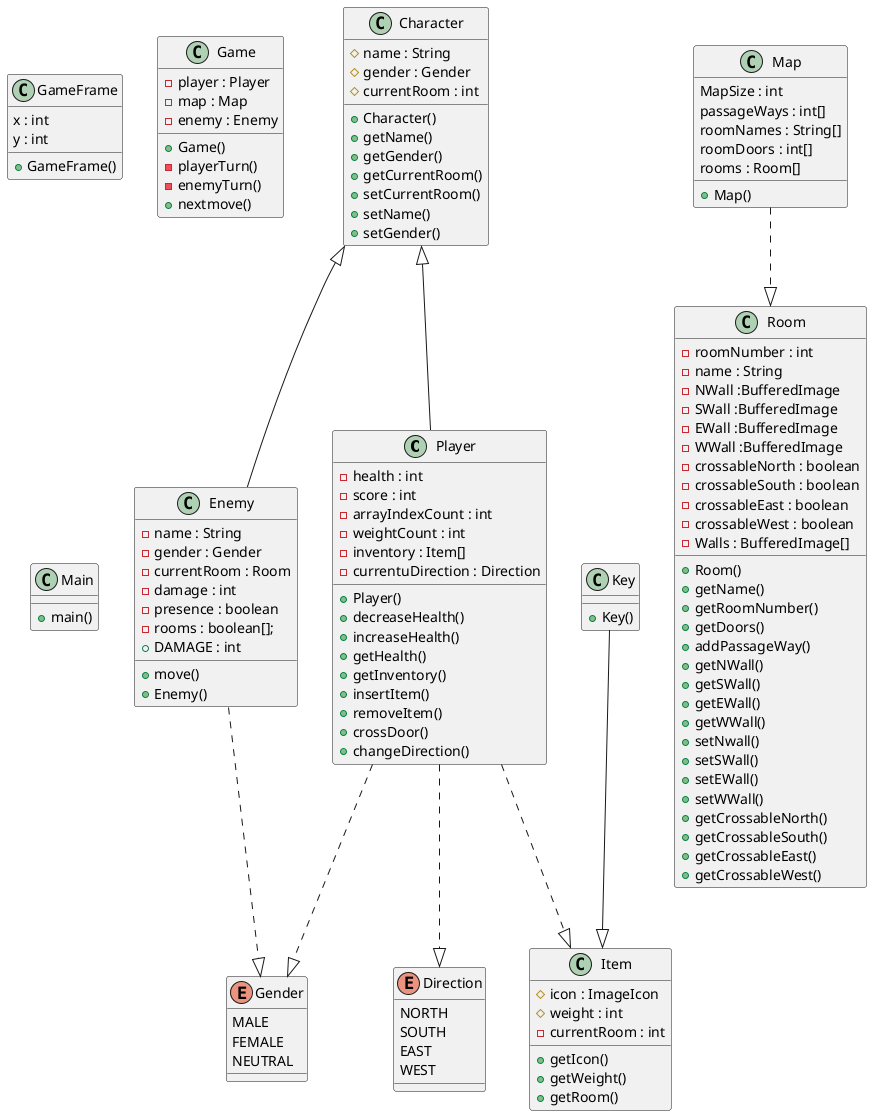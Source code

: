 @startuml DesignClassModel

    class Player {
        -health : int
        -score : int
        -arrayIndexCount : int
        -weightCount : int
        -inventory : Item[]
        -currentuDirection : Direction
        +Player()
        +decreaseHealth()
        +increaseHealth()
        +getHealth()
        +getInventory()
        +insertItem()
        +removeItem()
        +crossDoor()
        +changeDirection()
    }

    enum Gender {
        MALE
        FEMALE
        NEUTRAL
    }
    enum Direction {
        NORTH
        SOUTH
        EAST
        WEST
    }
    class Enemy{
        -name : String
        -gender : Gender
        -currentRoom : Room
        -damage : int
        -presence : boolean
        -rooms : boolean[];
        + DAMAGE : int
        +move()
        +Enemy()
    }
    class GameFrame {
        x : int
        y : int
        +GameFrame()
    }
    class Game {
        -player : Player
        -map : Map
        -enemy : Enemy
        +Game()
        -playerTurn()
        -enemyTurn()
        +nextmove()
    }
    class Main {
        +main()
    }
    class Item{
        #icon : ImageIcon
        #weight : int
        -currentRoom : int
        +getIcon()
        +getWeight()
        +getRoom()
    }
    class Key {
        +Key()
    }
    class Map {
        MapSize : int
        passageWays : int[]
        roomNames : String[]
        roomDoors : int[]
        rooms : Room[]
        +Map()

    }
    class Room {
        -roomNumber : int
        -name : String
        -NWall :BufferedImage
        -SWall :BufferedImage
        -EWall :BufferedImage
        -WWall :BufferedImage
        -crossableNorth : boolean
        -crossableSouth : boolean
        -crossableEast : boolean
        -crossableWest : boolean
        -Walls : BufferedImage[]
        +Room()
        +getName()
        +getRoomNumber()
        +getDoors()
        +addPassageWay()
        +getNWall()
        +getSWall()
        +getEWall()
        +getWWall()
        +setNwall()
        +setSWall()
        +setEWall()
        +setWWall()
        +getCrossableNorth()
        +getCrossableSouth()
        +getCrossableEast()
        +getCrossableWest()
    }
    
    class Character {
        #name : String
        #gender : Gender
        #currentRoom : int
        +Character()
        +getName()
        +getGender()
        +getCurrentRoom()
        +setCurrentRoom()
        +setName()
        +setGender()
    }

    Player ..|> Gender
    Map ..|> Room
    Player ..|> Item
    Player ..|> Direction
    Key --|> Item
    Enemy ..|> Gender
    Character <|-- Player
    Character <|-- Enemy

@enduml
